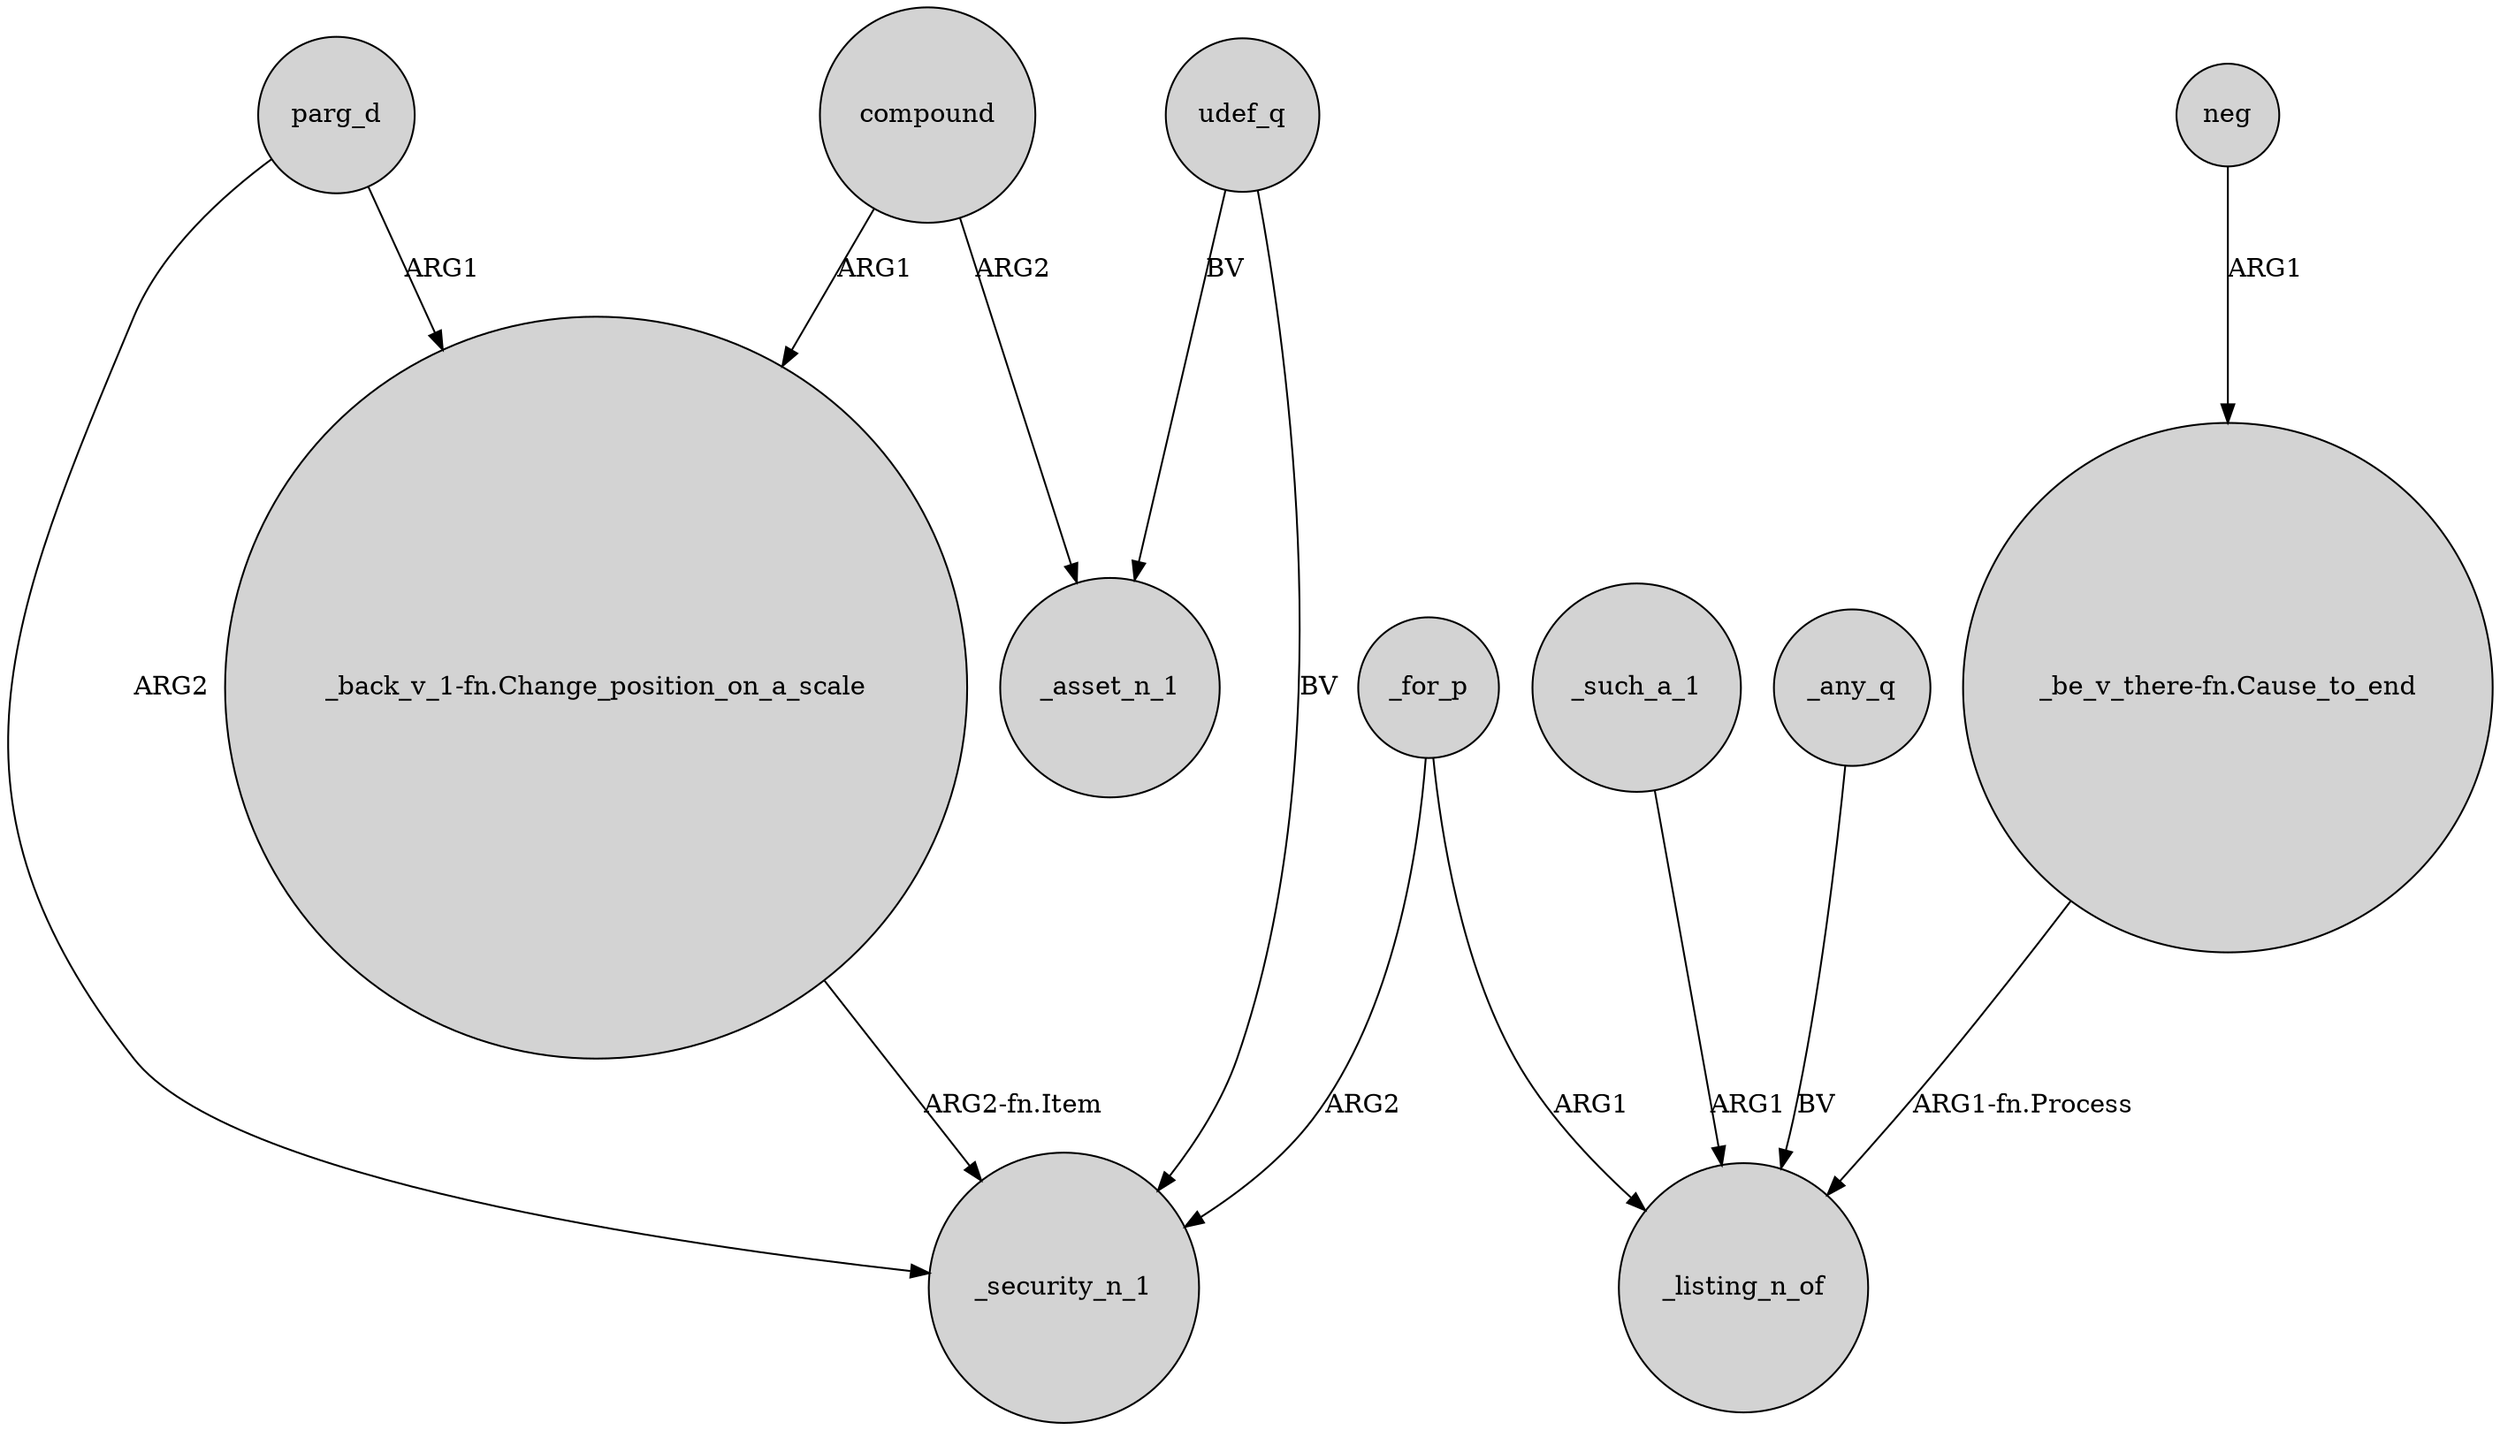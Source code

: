 digraph {
	node [shape=circle style=filled]
	compound -> "_back_v_1-fn.Change_position_on_a_scale" [label=ARG1]
	_for_p -> _security_n_1 [label=ARG2]
	udef_q -> _security_n_1 [label=BV]
	_such_a_1 -> _listing_n_of [label=ARG1]
	udef_q -> _asset_n_1 [label=BV]
	_any_q -> _listing_n_of [label=BV]
	"_back_v_1-fn.Change_position_on_a_scale" -> _security_n_1 [label="ARG2-fn.Item"]
	compound -> _asset_n_1 [label=ARG2]
	neg -> "_be_v_there-fn.Cause_to_end" [label=ARG1]
	parg_d -> "_back_v_1-fn.Change_position_on_a_scale" [label=ARG1]
	parg_d -> _security_n_1 [label=ARG2]
	_for_p -> _listing_n_of [label=ARG1]
	"_be_v_there-fn.Cause_to_end" -> _listing_n_of [label="ARG1-fn.Process"]
}
